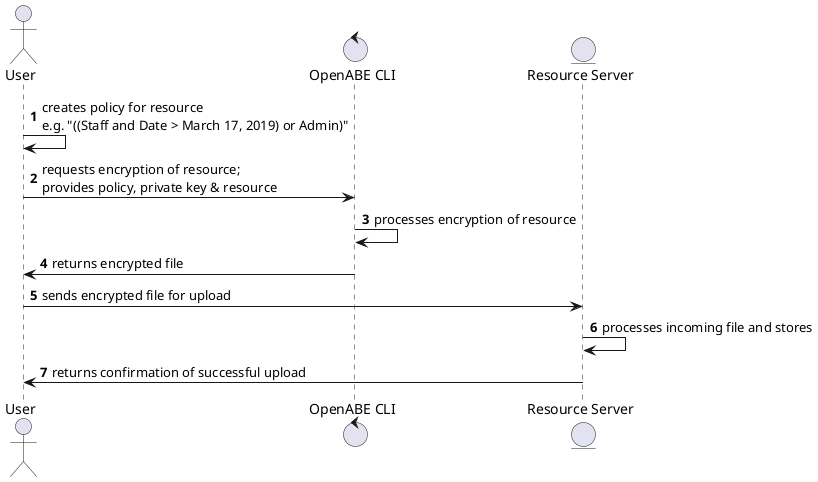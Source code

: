 @startuml
autonumber
actor User
control "OpenABE CLI"
entity "Resource Server"
User -> User: creates policy for resource\ne.g. "((Staff and Date > March 17, 2019) or Admin)"
User -> "OpenABE CLI": requests encryption of resource;\nprovides policy, private key & resource
"OpenABE CLI" -> "OpenABE CLI": processes encryption of resource
"OpenABE CLI" -> User: returns encrypted file
User -> "Resource Server": sends encrypted file for upload
"Resource Server" -> "Resource Server": processes incoming file and stores
"Resource Server" -> User: returns confirmation of successful upload
@enduml
